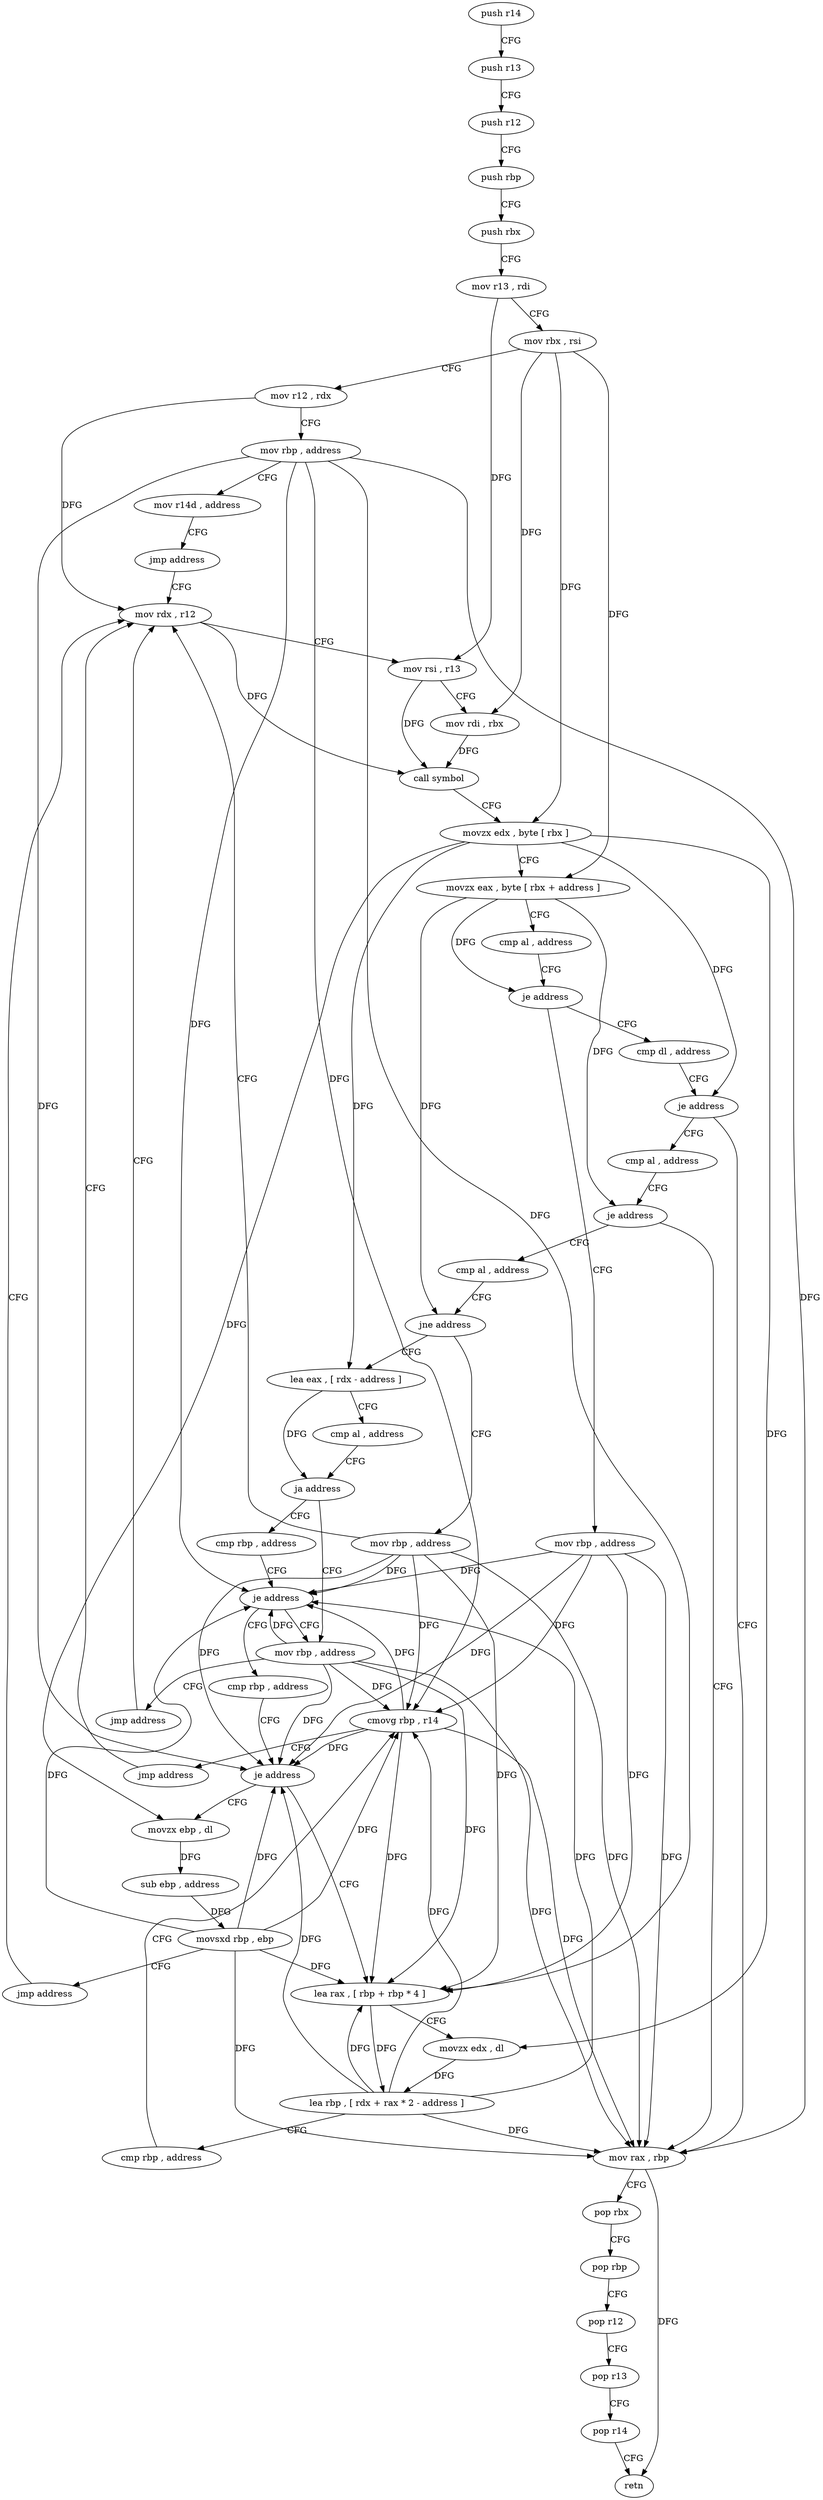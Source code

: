 digraph "func" {
"4327457" [label = "push r14" ]
"4327459" [label = "push r13" ]
"4327461" [label = "push r12" ]
"4327463" [label = "push rbp" ]
"4327464" [label = "push rbx" ]
"4327465" [label = "mov r13 , rdi" ]
"4327468" [label = "mov rbx , rsi" ]
"4327471" [label = "mov r12 , rdx" ]
"4327474" [label = "mov rbp , address" ]
"4327481" [label = "mov r14d , address" ]
"4327487" [label = "jmp address" ]
"4327496" [label = "mov rdx , r12" ]
"4327499" [label = "mov rsi , r13" ]
"4327502" [label = "mov rdi , rbx" ]
"4327505" [label = "call symbol" ]
"4327510" [label = "movzx edx , byte [ rbx ]" ]
"4327513" [label = "movzx eax , byte [ rbx + address ]" ]
"4327517" [label = "cmp al , address" ]
"4327519" [label = "je address" ]
"4327599" [label = "mov rbp , address" ]
"4327521" [label = "cmp dl , address" ]
"4327606" [label = "mov rax , rbp" ]
"4327524" [label = "je address" ]
"4327526" [label = "cmp al , address" ]
"4327609" [label = "pop rbx" ]
"4327610" [label = "pop rbp" ]
"4327611" [label = "pop r12" ]
"4327613" [label = "pop r13" ]
"4327615" [label = "pop r14" ]
"4327617" [label = "retn" ]
"4327528" [label = "je address" ]
"4327530" [label = "cmp al , address" ]
"4327532" [label = "jne address" ]
"4327489" [label = "mov rbp , address" ]
"4327534" [label = "lea eax , [ rdx - address ]" ]
"4327537" [label = "cmp al , address" ]
"4327539" [label = "ja address" ]
"4327579" [label = "mov rbp , address" ]
"4327541" [label = "cmp rbp , address" ]
"4327586" [label = "jmp address" ]
"4327545" [label = "je address" ]
"4327547" [label = "cmp rbp , address" ]
"4327551" [label = "je address" ]
"4327588" [label = "movzx ebp , dl" ]
"4327553" [label = "lea rax , [ rbp + rbp * 4 ]" ]
"4327591" [label = "sub ebp , address" ]
"4327594" [label = "movsxd rbp , ebp" ]
"4327597" [label = "jmp address" ]
"4327558" [label = "movzx edx , dl" ]
"4327561" [label = "lea rbp , [ rdx + rax * 2 - address ]" ]
"4327566" [label = "cmp rbp , address" ]
"4327573" [label = "cmovg rbp , r14" ]
"4327577" [label = "jmp address" ]
"4327457" -> "4327459" [ label = "CFG" ]
"4327459" -> "4327461" [ label = "CFG" ]
"4327461" -> "4327463" [ label = "CFG" ]
"4327463" -> "4327464" [ label = "CFG" ]
"4327464" -> "4327465" [ label = "CFG" ]
"4327465" -> "4327468" [ label = "CFG" ]
"4327465" -> "4327499" [ label = "DFG" ]
"4327468" -> "4327471" [ label = "CFG" ]
"4327468" -> "4327502" [ label = "DFG" ]
"4327468" -> "4327510" [ label = "DFG" ]
"4327468" -> "4327513" [ label = "DFG" ]
"4327471" -> "4327474" [ label = "CFG" ]
"4327471" -> "4327496" [ label = "DFG" ]
"4327474" -> "4327481" [ label = "CFG" ]
"4327474" -> "4327606" [ label = "DFG" ]
"4327474" -> "4327545" [ label = "DFG" ]
"4327474" -> "4327551" [ label = "DFG" ]
"4327474" -> "4327553" [ label = "DFG" ]
"4327474" -> "4327573" [ label = "DFG" ]
"4327481" -> "4327487" [ label = "CFG" ]
"4327487" -> "4327496" [ label = "CFG" ]
"4327496" -> "4327499" [ label = "CFG" ]
"4327496" -> "4327505" [ label = "DFG" ]
"4327499" -> "4327502" [ label = "CFG" ]
"4327499" -> "4327505" [ label = "DFG" ]
"4327502" -> "4327505" [ label = "DFG" ]
"4327505" -> "4327510" [ label = "CFG" ]
"4327510" -> "4327513" [ label = "CFG" ]
"4327510" -> "4327524" [ label = "DFG" ]
"4327510" -> "4327534" [ label = "DFG" ]
"4327510" -> "4327588" [ label = "DFG" ]
"4327510" -> "4327558" [ label = "DFG" ]
"4327513" -> "4327517" [ label = "CFG" ]
"4327513" -> "4327519" [ label = "DFG" ]
"4327513" -> "4327528" [ label = "DFG" ]
"4327513" -> "4327532" [ label = "DFG" ]
"4327517" -> "4327519" [ label = "CFG" ]
"4327519" -> "4327599" [ label = "CFG" ]
"4327519" -> "4327521" [ label = "CFG" ]
"4327599" -> "4327606" [ label = "DFG" ]
"4327599" -> "4327545" [ label = "DFG" ]
"4327599" -> "4327551" [ label = "DFG" ]
"4327599" -> "4327553" [ label = "DFG" ]
"4327599" -> "4327573" [ label = "DFG" ]
"4327521" -> "4327524" [ label = "CFG" ]
"4327606" -> "4327609" [ label = "CFG" ]
"4327606" -> "4327617" [ label = "DFG" ]
"4327524" -> "4327606" [ label = "CFG" ]
"4327524" -> "4327526" [ label = "CFG" ]
"4327526" -> "4327528" [ label = "CFG" ]
"4327609" -> "4327610" [ label = "CFG" ]
"4327610" -> "4327611" [ label = "CFG" ]
"4327611" -> "4327613" [ label = "CFG" ]
"4327613" -> "4327615" [ label = "CFG" ]
"4327615" -> "4327617" [ label = "CFG" ]
"4327528" -> "4327606" [ label = "CFG" ]
"4327528" -> "4327530" [ label = "CFG" ]
"4327530" -> "4327532" [ label = "CFG" ]
"4327532" -> "4327489" [ label = "CFG" ]
"4327532" -> "4327534" [ label = "CFG" ]
"4327489" -> "4327496" [ label = "CFG" ]
"4327489" -> "4327606" [ label = "DFG" ]
"4327489" -> "4327545" [ label = "DFG" ]
"4327489" -> "4327551" [ label = "DFG" ]
"4327489" -> "4327553" [ label = "DFG" ]
"4327489" -> "4327573" [ label = "DFG" ]
"4327534" -> "4327537" [ label = "CFG" ]
"4327534" -> "4327539" [ label = "DFG" ]
"4327537" -> "4327539" [ label = "CFG" ]
"4327539" -> "4327579" [ label = "CFG" ]
"4327539" -> "4327541" [ label = "CFG" ]
"4327579" -> "4327586" [ label = "CFG" ]
"4327579" -> "4327606" [ label = "DFG" ]
"4327579" -> "4327545" [ label = "DFG" ]
"4327579" -> "4327551" [ label = "DFG" ]
"4327579" -> "4327553" [ label = "DFG" ]
"4327579" -> "4327573" [ label = "DFG" ]
"4327541" -> "4327545" [ label = "CFG" ]
"4327586" -> "4327496" [ label = "CFG" ]
"4327545" -> "4327579" [ label = "CFG" ]
"4327545" -> "4327547" [ label = "CFG" ]
"4327547" -> "4327551" [ label = "CFG" ]
"4327551" -> "4327588" [ label = "CFG" ]
"4327551" -> "4327553" [ label = "CFG" ]
"4327588" -> "4327591" [ label = "DFG" ]
"4327553" -> "4327558" [ label = "CFG" ]
"4327553" -> "4327561" [ label = "DFG" ]
"4327591" -> "4327594" [ label = "DFG" ]
"4327594" -> "4327597" [ label = "CFG" ]
"4327594" -> "4327606" [ label = "DFG" ]
"4327594" -> "4327545" [ label = "DFG" ]
"4327594" -> "4327551" [ label = "DFG" ]
"4327594" -> "4327553" [ label = "DFG" ]
"4327594" -> "4327573" [ label = "DFG" ]
"4327597" -> "4327496" [ label = "CFG" ]
"4327558" -> "4327561" [ label = "DFG" ]
"4327561" -> "4327566" [ label = "CFG" ]
"4327561" -> "4327606" [ label = "DFG" ]
"4327561" -> "4327545" [ label = "DFG" ]
"4327561" -> "4327551" [ label = "DFG" ]
"4327561" -> "4327553" [ label = "DFG" ]
"4327561" -> "4327573" [ label = "DFG" ]
"4327566" -> "4327573" [ label = "CFG" ]
"4327573" -> "4327577" [ label = "CFG" ]
"4327573" -> "4327606" [ label = "DFG" ]
"4327573" -> "4327545" [ label = "DFG" ]
"4327573" -> "4327551" [ label = "DFG" ]
"4327573" -> "4327553" [ label = "DFG" ]
"4327577" -> "4327496" [ label = "CFG" ]
}
